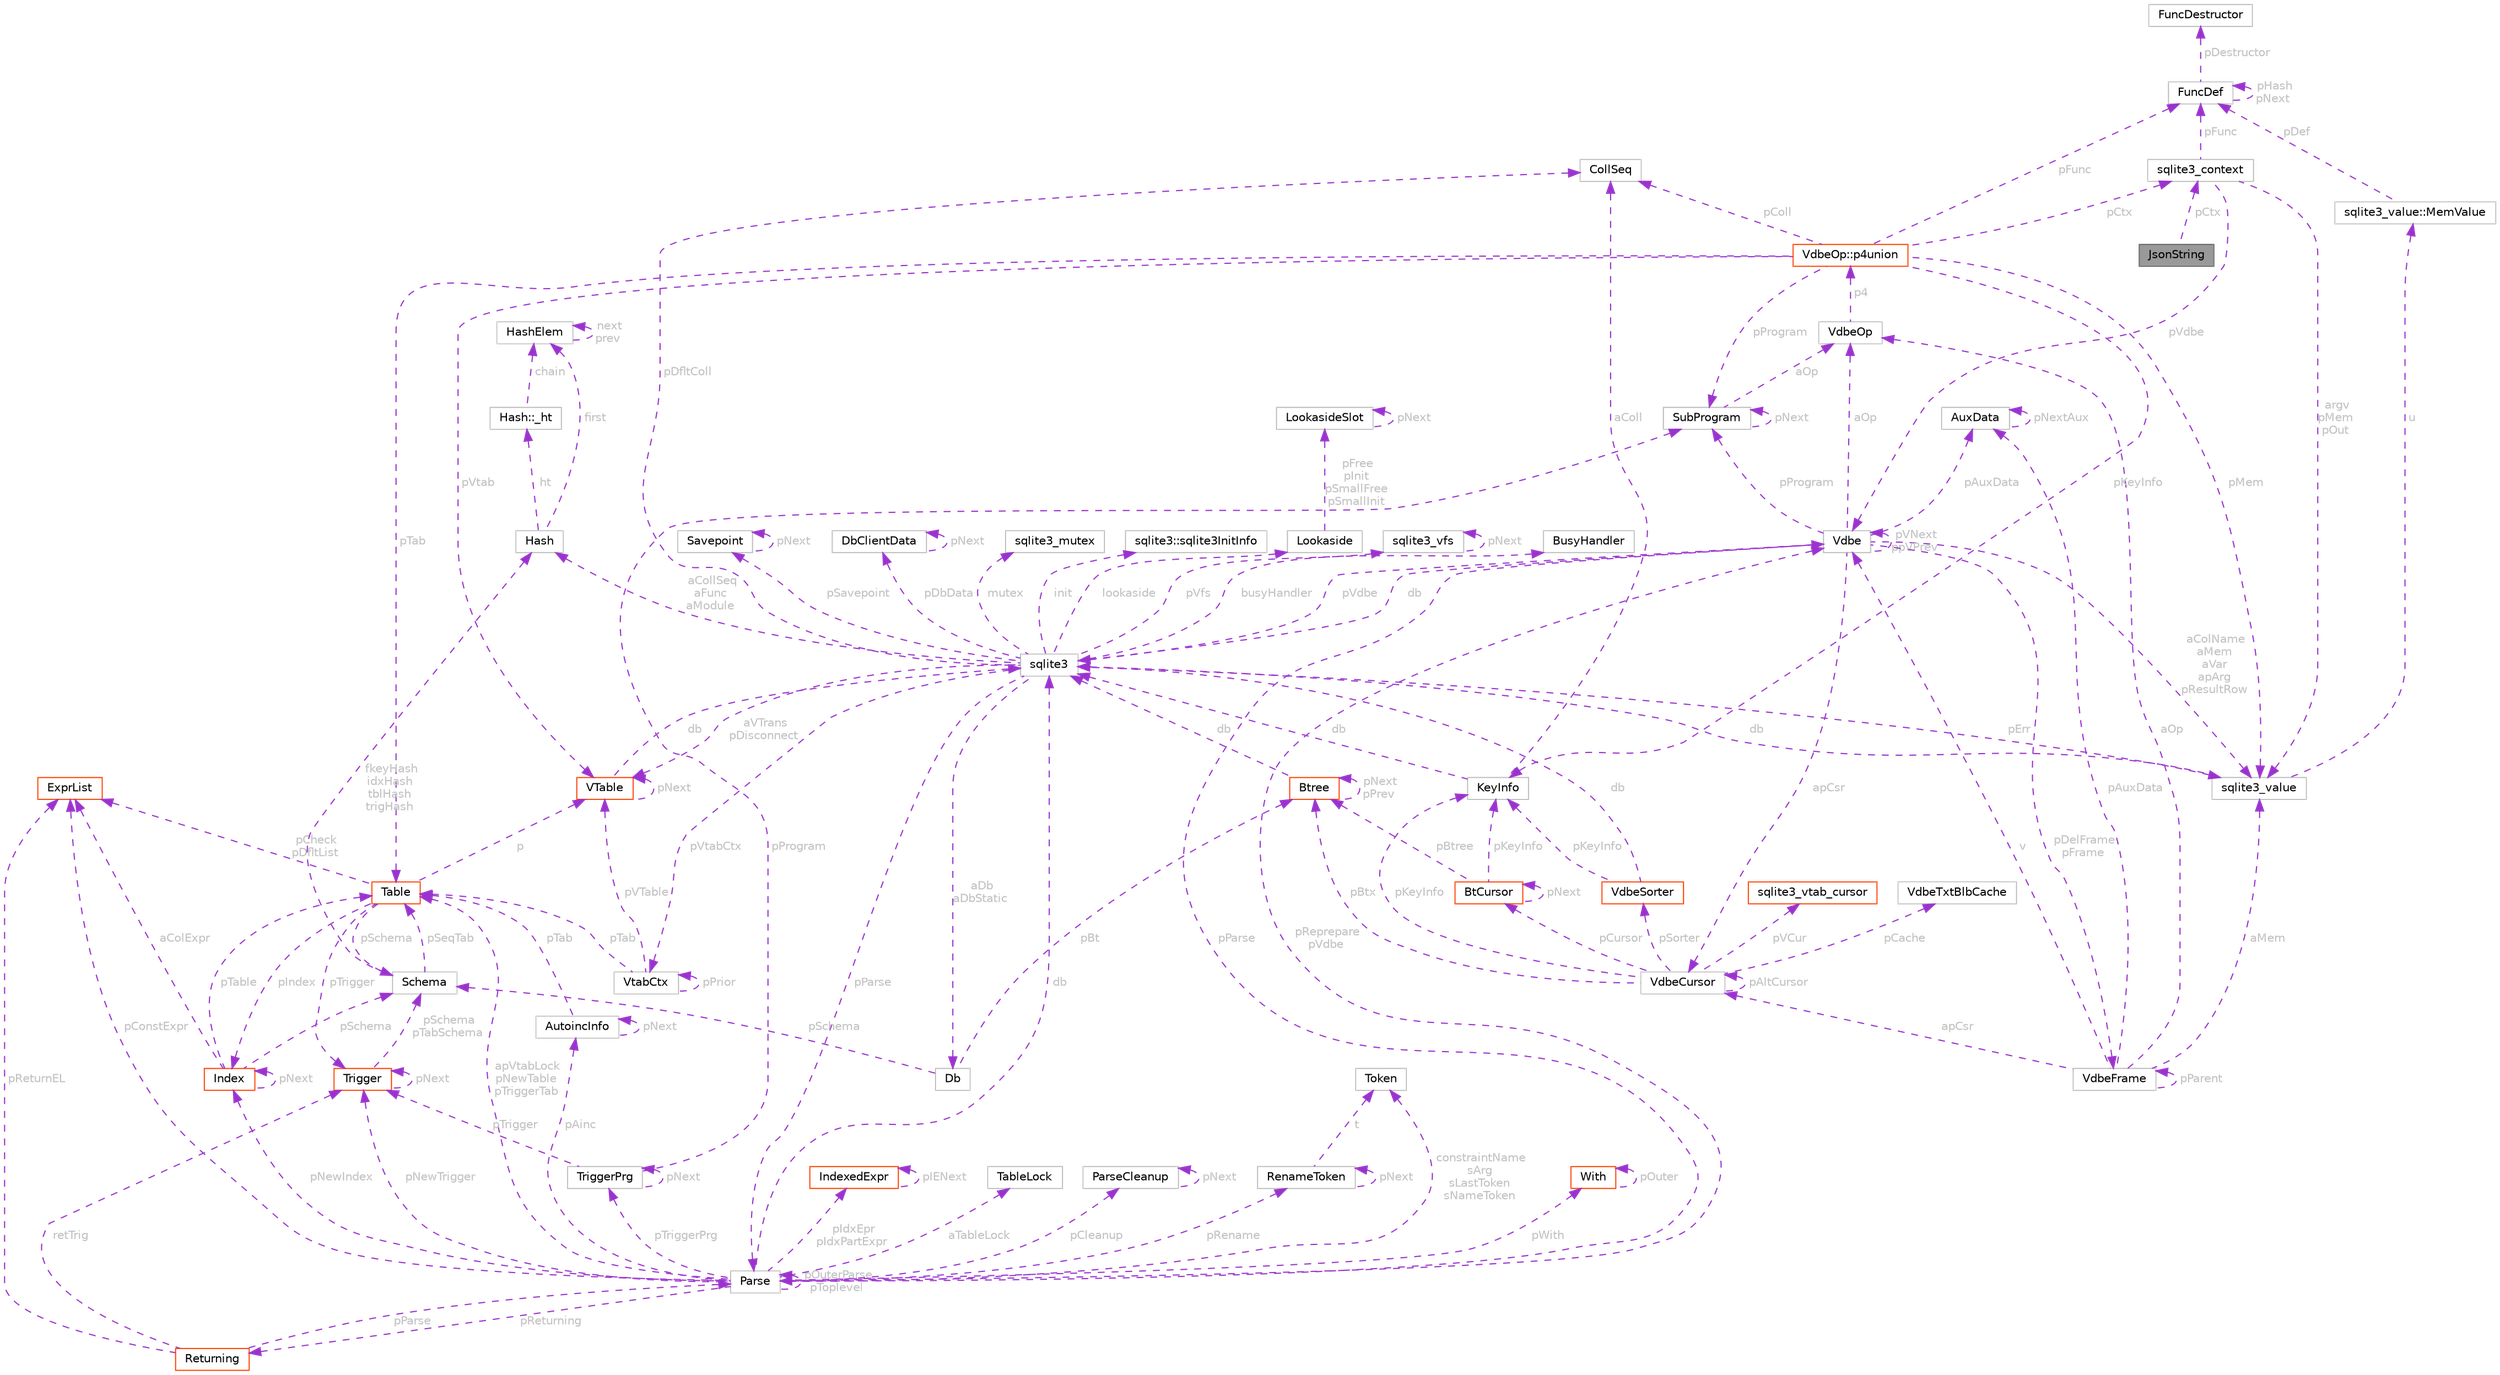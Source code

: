 digraph "JsonString"
{
 // LATEX_PDF_SIZE
  bgcolor="transparent";
  edge [fontname=Helvetica,fontsize=10,labelfontname=Helvetica,labelfontsize=10];
  node [fontname=Helvetica,fontsize=10,shape=box,height=0.2,width=0.4];
  Node1 [id="Node000001",label="JsonString",height=0.2,width=0.4,color="gray40", fillcolor="grey60", style="filled", fontcolor="black",tooltip=" "];
  Node2 -> Node1 [id="edge1_Node000001_Node000002",dir="back",color="darkorchid3",style="dashed",tooltip=" ",label=" pCtx",fontcolor="grey" ];
  Node2 [id="Node000002",label="sqlite3_context",height=0.2,width=0.4,color="grey75", fillcolor="white", style="filled",URL="$structsqlite3__context.html",tooltip=" "];
  Node3 -> Node2 [id="edge2_Node000002_Node000003",dir="back",color="darkorchid3",style="dashed",tooltip=" ",label=" argv\npMem\npOut",fontcolor="grey" ];
  Node3 [id="Node000003",label="sqlite3_value",height=0.2,width=0.4,color="grey75", fillcolor="white", style="filled",URL="$structsqlite3__value.html",tooltip=" "];
  Node4 -> Node3 [id="edge3_Node000003_Node000004",dir="back",color="darkorchid3",style="dashed",tooltip=" ",label=" u",fontcolor="grey" ];
  Node4 [id="Node000004",label="sqlite3_value::MemValue",height=0.2,width=0.4,color="grey75", fillcolor="white", style="filled",URL="$unionsqlite3__value_1_1MemValue.html",tooltip=" "];
  Node5 -> Node4 [id="edge4_Node000004_Node000005",dir="back",color="darkorchid3",style="dashed",tooltip=" ",label=" pDef",fontcolor="grey" ];
  Node5 [id="Node000005",label="FuncDef",height=0.2,width=0.4,color="grey75", fillcolor="white", style="filled",URL="$structFuncDef.html",tooltip=" "];
  Node5 -> Node5 [id="edge5_Node000005_Node000005",dir="back",color="darkorchid3",style="dashed",tooltip=" ",label=" pHash\npNext",fontcolor="grey" ];
  Node6 -> Node5 [id="edge6_Node000005_Node000006",dir="back",color="darkorchid3",style="dashed",tooltip=" ",label=" pDestructor",fontcolor="grey" ];
  Node6 [id="Node000006",label="FuncDestructor",height=0.2,width=0.4,color="grey75", fillcolor="white", style="filled",URL="$structFuncDestructor.html",tooltip=" "];
  Node7 -> Node3 [id="edge7_Node000003_Node000007",dir="back",color="darkorchid3",style="dashed",tooltip=" ",label=" db",fontcolor="grey" ];
  Node7 [id="Node000007",label="sqlite3",height=0.2,width=0.4,color="grey75", fillcolor="white", style="filled",URL="$structsqlite3.html",tooltip=" "];
  Node8 -> Node7 [id="edge8_Node000007_Node000008",dir="back",color="darkorchid3",style="dashed",tooltip=" ",label=" pVfs",fontcolor="grey" ];
  Node8 [id="Node000008",label="sqlite3_vfs",height=0.2,width=0.4,color="grey75", fillcolor="white", style="filled",URL="$structsqlite3__vfs.html",tooltip=" "];
  Node8 -> Node8 [id="edge9_Node000008_Node000008",dir="back",color="darkorchid3",style="dashed",tooltip=" ",label=" pNext",fontcolor="grey" ];
  Node9 -> Node7 [id="edge10_Node000007_Node000009",dir="back",color="darkorchid3",style="dashed",tooltip=" ",label=" pVdbe",fontcolor="grey" ];
  Node9 [id="Node000009",label="Vdbe",height=0.2,width=0.4,color="grey75", fillcolor="white", style="filled",URL="$structVdbe.html",tooltip=" "];
  Node7 -> Node9 [id="edge11_Node000009_Node000007",dir="back",color="darkorchid3",style="dashed",tooltip=" ",label=" db",fontcolor="grey" ];
  Node9 -> Node9 [id="edge12_Node000009_Node000009",dir="back",color="darkorchid3",style="dashed",tooltip=" ",label=" pVNext\nppVPrev",fontcolor="grey" ];
  Node10 -> Node9 [id="edge13_Node000009_Node000010",dir="back",color="darkorchid3",style="dashed",tooltip=" ",label=" pParse",fontcolor="grey" ];
  Node10 [id="Node000010",label="Parse",height=0.2,width=0.4,color="grey75", fillcolor="white", style="filled",URL="$structParse.html",tooltip=" "];
  Node7 -> Node10 [id="edge14_Node000010_Node000007",dir="back",color="darkorchid3",style="dashed",tooltip=" ",label=" db",fontcolor="grey" ];
  Node9 -> Node10 [id="edge15_Node000010_Node000009",dir="back",color="darkorchid3",style="dashed",tooltip=" ",label=" pReprepare\npVdbe",fontcolor="grey" ];
  Node11 -> Node10 [id="edge16_Node000010_Node000011",dir="back",color="darkorchid3",style="dashed",tooltip=" ",label=" pConstExpr",fontcolor="grey" ];
  Node11 [id="Node000011",label="ExprList",height=0.2,width=0.4,color="orangered", fillcolor="white", style="filled",URL="$structExprList.html",tooltip=" "];
  Node43 -> Node10 [id="edge17_Node000010_Node000043",dir="back",color="darkorchid3",style="dashed",tooltip=" ",label=" pIdxEpr\npIdxPartExpr",fontcolor="grey" ];
  Node43 [id="Node000043",label="IndexedExpr",height=0.2,width=0.4,color="orangered", fillcolor="white", style="filled",URL="$structIndexedExpr.html",tooltip=" "];
  Node43 -> Node43 [id="edge18_Node000043_Node000043",dir="back",color="darkorchid3",style="dashed",tooltip=" ",label=" pIENext",fontcolor="grey" ];
  Node44 -> Node10 [id="edge19_Node000010_Node000044",dir="back",color="darkorchid3",style="dashed",tooltip=" ",label=" aTableLock",fontcolor="grey" ];
  Node44 [id="Node000044",label="TableLock",height=0.2,width=0.4,color="grey75", fillcolor="white", style="filled",URL="$structTableLock.html",tooltip=" "];
  Node45 -> Node10 [id="edge20_Node000010_Node000045",dir="back",color="darkorchid3",style="dashed",tooltip=" ",label=" pAinc",fontcolor="grey" ];
  Node45 [id="Node000045",label="AutoincInfo",height=0.2,width=0.4,color="grey75", fillcolor="white", style="filled",URL="$structAutoincInfo.html",tooltip=" "];
  Node45 -> Node45 [id="edge21_Node000045_Node000045",dir="back",color="darkorchid3",style="dashed",tooltip=" ",label=" pNext",fontcolor="grey" ];
  Node17 -> Node45 [id="edge22_Node000045_Node000017",dir="back",color="darkorchid3",style="dashed",tooltip=" ",label=" pTab",fontcolor="grey" ];
  Node17 [id="Node000017",label="Table",height=0.2,width=0.4,color="orangered", fillcolor="white", style="filled",URL="$structTable.html",tooltip=" "];
  Node19 -> Node17 [id="edge23_Node000017_Node000019",dir="back",color="darkorchid3",style="dashed",tooltip=" ",label=" pIndex",fontcolor="grey" ];
  Node19 [id="Node000019",label="Index",height=0.2,width=0.4,color="orangered", fillcolor="white", style="filled",URL="$structIndex.html",tooltip=" "];
  Node17 -> Node19 [id="edge24_Node000019_Node000017",dir="back",color="darkorchid3",style="dashed",tooltip=" ",label=" pTable",fontcolor="grey" ];
  Node19 -> Node19 [id="edge25_Node000019_Node000019",dir="back",color="darkorchid3",style="dashed",tooltip=" ",label=" pNext",fontcolor="grey" ];
  Node20 -> Node19 [id="edge26_Node000019_Node000020",dir="back",color="darkorchid3",style="dashed",tooltip=" ",label=" pSchema",fontcolor="grey" ];
  Node20 [id="Node000020",label="Schema",height=0.2,width=0.4,color="grey75", fillcolor="white", style="filled",URL="$structSchema.html",tooltip=" "];
  Node21 -> Node20 [id="edge27_Node000020_Node000021",dir="back",color="darkorchid3",style="dashed",tooltip=" ",label=" fkeyHash\nidxHash\ntblHash\ntrigHash",fontcolor="grey" ];
  Node21 [id="Node000021",label="Hash",height=0.2,width=0.4,color="grey75", fillcolor="white", style="filled",URL="$structHash.html",tooltip=" "];
  Node22 -> Node21 [id="edge28_Node000021_Node000022",dir="back",color="darkorchid3",style="dashed",tooltip=" ",label=" first",fontcolor="grey" ];
  Node22 [id="Node000022",label="HashElem",height=0.2,width=0.4,color="grey75", fillcolor="white", style="filled",URL="$structHashElem.html",tooltip=" "];
  Node22 -> Node22 [id="edge29_Node000022_Node000022",dir="back",color="darkorchid3",style="dashed",tooltip=" ",label=" next\nprev",fontcolor="grey" ];
  Node23 -> Node21 [id="edge30_Node000021_Node000023",dir="back",color="darkorchid3",style="dashed",tooltip=" ",label=" ht",fontcolor="grey" ];
  Node23 [id="Node000023",label="Hash::_ht",height=0.2,width=0.4,color="grey75", fillcolor="white", style="filled",URL="$structHash_1_1__ht.html",tooltip=" "];
  Node22 -> Node23 [id="edge31_Node000023_Node000022",dir="back",color="darkorchid3",style="dashed",tooltip=" ",label=" chain",fontcolor="grey" ];
  Node17 -> Node20 [id="edge32_Node000020_Node000017",dir="back",color="darkorchid3",style="dashed",tooltip=" ",label=" pSeqTab",fontcolor="grey" ];
  Node11 -> Node19 [id="edge33_Node000019_Node000011",dir="back",color="darkorchid3",style="dashed",tooltip=" ",label=" aColExpr",fontcolor="grey" ];
  Node11 -> Node17 [id="edge34_Node000017_Node000011",dir="back",color="darkorchid3",style="dashed",tooltip=" ",label=" pCheck\npDfltList",fontcolor="grey" ];
  Node31 -> Node17 [id="edge35_Node000017_Node000031",dir="back",color="darkorchid3",style="dashed",tooltip=" ",label=" p",fontcolor="grey" ];
  Node31 [id="Node000031",label="VTable",height=0.2,width=0.4,color="orangered", fillcolor="white", style="filled",URL="$structVTable.html",tooltip=" "];
  Node7 -> Node31 [id="edge36_Node000031_Node000007",dir="back",color="darkorchid3",style="dashed",tooltip=" ",label=" db",fontcolor="grey" ];
  Node31 -> Node31 [id="edge37_Node000031_Node000031",dir="back",color="darkorchid3",style="dashed",tooltip=" ",label=" pNext",fontcolor="grey" ];
  Node25 -> Node17 [id="edge38_Node000017_Node000025",dir="back",color="darkorchid3",style="dashed",tooltip=" ",label=" pTrigger",fontcolor="grey" ];
  Node25 [id="Node000025",label="Trigger",height=0.2,width=0.4,color="orangered", fillcolor="white", style="filled",URL="$structTrigger.html",tooltip=" "];
  Node20 -> Node25 [id="edge39_Node000025_Node000020",dir="back",color="darkorchid3",style="dashed",tooltip=" ",label=" pSchema\npTabSchema",fontcolor="grey" ];
  Node25 -> Node25 [id="edge40_Node000025_Node000025",dir="back",color="darkorchid3",style="dashed",tooltip=" ",label=" pNext",fontcolor="grey" ];
  Node20 -> Node17 [id="edge41_Node000017_Node000020",dir="back",color="darkorchid3",style="dashed",tooltip=" ",label=" pSchema",fontcolor="grey" ];
  Node10 -> Node10 [id="edge42_Node000010_Node000010",dir="back",color="darkorchid3",style="dashed",tooltip=" ",label=" pOuterParse\npToplevel",fontcolor="grey" ];
  Node17 -> Node10 [id="edge43_Node000010_Node000017",dir="back",color="darkorchid3",style="dashed",tooltip=" ",label=" apVtabLock\npNewTable\npTriggerTab",fontcolor="grey" ];
  Node46 -> Node10 [id="edge44_Node000010_Node000046",dir="back",color="darkorchid3",style="dashed",tooltip=" ",label=" pTriggerPrg",fontcolor="grey" ];
  Node46 [id="Node000046",label="TriggerPrg",height=0.2,width=0.4,color="grey75", fillcolor="white", style="filled",URL="$structTriggerPrg.html",tooltip=" "];
  Node25 -> Node46 [id="edge45_Node000046_Node000025",dir="back",color="darkorchid3",style="dashed",tooltip=" ",label=" pTrigger",fontcolor="grey" ];
  Node46 -> Node46 [id="edge46_Node000046_Node000046",dir="back",color="darkorchid3",style="dashed",tooltip=" ",label=" pNext",fontcolor="grey" ];
  Node47 -> Node46 [id="edge47_Node000046_Node000047",dir="back",color="darkorchid3",style="dashed",tooltip=" ",label=" pProgram",fontcolor="grey" ];
  Node47 [id="Node000047",label="SubProgram",height=0.2,width=0.4,color="grey75", fillcolor="white", style="filled",URL="$structSubProgram.html",tooltip=" "];
  Node48 -> Node47 [id="edge48_Node000047_Node000048",dir="back",color="darkorchid3",style="dashed",tooltip=" ",label=" aOp",fontcolor="grey" ];
  Node48 [id="Node000048",label="VdbeOp",height=0.2,width=0.4,color="grey75", fillcolor="white", style="filled",URL="$structVdbeOp.html",tooltip=" "];
  Node49 -> Node48 [id="edge49_Node000048_Node000049",dir="back",color="darkorchid3",style="dashed",tooltip=" ",label=" p4",fontcolor="grey" ];
  Node49 [id="Node000049",label="VdbeOp::p4union",height=0.2,width=0.4,color="orangered", fillcolor="white", style="filled",URL="$unionVdbeOp_1_1p4union.html",tooltip=" "];
  Node5 -> Node49 [id="edge50_Node000049_Node000005",dir="back",color="darkorchid3",style="dashed",tooltip=" ",label=" pFunc",fontcolor="grey" ];
  Node2 -> Node49 [id="edge51_Node000049_Node000002",dir="back",color="darkorchid3",style="dashed",tooltip=" ",label=" pCtx",fontcolor="grey" ];
  Node50 -> Node49 [id="edge52_Node000049_Node000050",dir="back",color="darkorchid3",style="dashed",tooltip=" ",label=" pColl",fontcolor="grey" ];
  Node50 [id="Node000050",label="CollSeq",height=0.2,width=0.4,color="grey75", fillcolor="white", style="filled",URL="$structCollSeq.html",tooltip=" "];
  Node3 -> Node49 [id="edge53_Node000049_Node000003",dir="back",color="darkorchid3",style="dashed",tooltip=" ",label=" pMem",fontcolor="grey" ];
  Node31 -> Node49 [id="edge54_Node000049_Node000031",dir="back",color="darkorchid3",style="dashed",tooltip=" ",label=" pVtab",fontcolor="grey" ];
  Node51 -> Node49 [id="edge55_Node000049_Node000051",dir="back",color="darkorchid3",style="dashed",tooltip=" ",label=" pKeyInfo",fontcolor="grey" ];
  Node51 [id="Node000051",label="KeyInfo",height=0.2,width=0.4,color="grey75", fillcolor="white", style="filled",URL="$structKeyInfo.html",tooltip=" "];
  Node7 -> Node51 [id="edge56_Node000051_Node000007",dir="back",color="darkorchid3",style="dashed",tooltip=" ",label=" db",fontcolor="grey" ];
  Node50 -> Node51 [id="edge57_Node000051_Node000050",dir="back",color="darkorchid3",style="dashed",tooltip=" ",label=" aColl",fontcolor="grey" ];
  Node47 -> Node49 [id="edge58_Node000049_Node000047",dir="back",color="darkorchid3",style="dashed",tooltip=" ",label=" pProgram",fontcolor="grey" ];
  Node17 -> Node49 [id="edge59_Node000049_Node000017",dir="back",color="darkorchid3",style="dashed",tooltip=" ",label=" pTab",fontcolor="grey" ];
  Node47 -> Node47 [id="edge60_Node000047_Node000047",dir="back",color="darkorchid3",style="dashed",tooltip=" ",label=" pNext",fontcolor="grey" ];
  Node53 -> Node10 [id="edge61_Node000010_Node000053",dir="back",color="darkorchid3",style="dashed",tooltip=" ",label=" pCleanup",fontcolor="grey" ];
  Node53 [id="Node000053",label="ParseCleanup",height=0.2,width=0.4,color="grey75", fillcolor="white", style="filled",URL="$structParseCleanup.html",tooltip=" "];
  Node53 -> Node53 [id="edge62_Node000053_Node000053",dir="back",color="darkorchid3",style="dashed",tooltip=" ",label=" pNext",fontcolor="grey" ];
  Node54 -> Node10 [id="edge63_Node000010_Node000054",dir="back",color="darkorchid3",style="dashed",tooltip=" ",label=" constraintName\nsArg\nsLastToken\nsNameToken",fontcolor="grey" ];
  Node54 [id="Node000054",label="Token",height=0.2,width=0.4,color="grey75", fillcolor="white", style="filled",URL="$structToken.html",tooltip=" "];
  Node55 -> Node10 [id="edge64_Node000010_Node000055",dir="back",color="darkorchid3",style="dashed",tooltip=" ",label=" pReturning",fontcolor="grey" ];
  Node55 [id="Node000055",label="Returning",height=0.2,width=0.4,color="orangered", fillcolor="white", style="filled",URL="$structReturning.html",tooltip=" "];
  Node10 -> Node55 [id="edge65_Node000055_Node000010",dir="back",color="darkorchid3",style="dashed",tooltip=" ",label=" pParse",fontcolor="grey" ];
  Node11 -> Node55 [id="edge66_Node000055_Node000011",dir="back",color="darkorchid3",style="dashed",tooltip=" ",label=" pReturnEL",fontcolor="grey" ];
  Node25 -> Node55 [id="edge67_Node000055_Node000025",dir="back",color="darkorchid3",style="dashed",tooltip=" ",label=" retTrig",fontcolor="grey" ];
  Node19 -> Node10 [id="edge68_Node000010_Node000019",dir="back",color="darkorchid3",style="dashed",tooltip=" ",label=" pNewIndex",fontcolor="grey" ];
  Node25 -> Node10 [id="edge69_Node000010_Node000025",dir="back",color="darkorchid3",style="dashed",tooltip=" ",label=" pNewTrigger",fontcolor="grey" ];
  Node37 -> Node10 [id="edge70_Node000010_Node000037",dir="back",color="darkorchid3",style="dashed",tooltip=" ",label=" pWith",fontcolor="grey" ];
  Node37 [id="Node000037",label="With",height=0.2,width=0.4,color="orangered", fillcolor="white", style="filled",URL="$structWith.html",tooltip=" "];
  Node37 -> Node37 [id="edge71_Node000037_Node000037",dir="back",color="darkorchid3",style="dashed",tooltip=" ",label=" pOuter",fontcolor="grey" ];
  Node56 -> Node10 [id="edge72_Node000010_Node000056",dir="back",color="darkorchid3",style="dashed",tooltip=" ",label=" pRename",fontcolor="grey" ];
  Node56 [id="Node000056",label="RenameToken",height=0.2,width=0.4,color="grey75", fillcolor="white", style="filled",URL="$structRenameToken.html",tooltip=" "];
  Node54 -> Node56 [id="edge73_Node000056_Node000054",dir="back",color="darkorchid3",style="dashed",tooltip=" ",label=" t",fontcolor="grey" ];
  Node56 -> Node56 [id="edge74_Node000056_Node000056",dir="back",color="darkorchid3",style="dashed",tooltip=" ",label=" pNext",fontcolor="grey" ];
  Node3 -> Node9 [id="edge75_Node000009_Node000003",dir="back",color="darkorchid3",style="dashed",tooltip=" ",label=" aColName\naMem\naVar\napArg\npResultRow",fontcolor="grey" ];
  Node57 -> Node9 [id="edge76_Node000009_Node000057",dir="back",color="darkorchid3",style="dashed",tooltip=" ",label=" apCsr",fontcolor="grey" ];
  Node57 [id="Node000057",label="VdbeCursor",height=0.2,width=0.4,color="grey75", fillcolor="white", style="filled",URL="$structVdbeCursor.html",tooltip=" "];
  Node58 -> Node57 [id="edge77_Node000057_Node000058",dir="back",color="darkorchid3",style="dashed",tooltip=" ",label=" pBtx",fontcolor="grey" ];
  Node58 [id="Node000058",label="Btree",height=0.2,width=0.4,color="orangered", fillcolor="white", style="filled",URL="$structBtree.html",tooltip=" "];
  Node7 -> Node58 [id="edge78_Node000058_Node000007",dir="back",color="darkorchid3",style="dashed",tooltip=" ",label=" db",fontcolor="grey" ];
  Node58 -> Node58 [id="edge79_Node000058_Node000058",dir="back",color="darkorchid3",style="dashed",tooltip=" ",label=" pNext\npPrev",fontcolor="grey" ];
  Node57 -> Node57 [id="edge80_Node000057_Node000057",dir="back",color="darkorchid3",style="dashed",tooltip=" ",label=" pAltCursor",fontcolor="grey" ];
  Node71 -> Node57 [id="edge81_Node000057_Node000071",dir="back",color="darkorchid3",style="dashed",tooltip=" ",label=" pCursor",fontcolor="grey" ];
  Node71 [id="Node000071",label="BtCursor",height=0.2,width=0.4,color="orangered", fillcolor="white", style="filled",URL="$structBtCursor.html",tooltip=" "];
  Node58 -> Node71 [id="edge82_Node000071_Node000058",dir="back",color="darkorchid3",style="dashed",tooltip=" ",label=" pBtree",fontcolor="grey" ];
  Node71 -> Node71 [id="edge83_Node000071_Node000071",dir="back",color="darkorchid3",style="dashed",tooltip=" ",label=" pNext",fontcolor="grey" ];
  Node51 -> Node71 [id="edge84_Node000071_Node000051",dir="back",color="darkorchid3",style="dashed",tooltip=" ",label=" pKeyInfo",fontcolor="grey" ];
  Node76 -> Node57 [id="edge85_Node000057_Node000076",dir="back",color="darkorchid3",style="dashed",tooltip=" ",label=" pVCur",fontcolor="grey" ];
  Node76 [id="Node000076",label="sqlite3_vtab_cursor",height=0.2,width=0.4,color="orangered", fillcolor="white", style="filled",URL="$structsqlite3__vtab__cursor.html",tooltip=" "];
  Node77 -> Node57 [id="edge86_Node000057_Node000077",dir="back",color="darkorchid3",style="dashed",tooltip=" ",label=" pSorter",fontcolor="grey" ];
  Node77 [id="Node000077",label="VdbeSorter",height=0.2,width=0.4,color="orangered", fillcolor="white", style="filled",URL="$structVdbeSorter.html",tooltip=" "];
  Node7 -> Node77 [id="edge87_Node000077_Node000007",dir="back",color="darkorchid3",style="dashed",tooltip=" ",label=" db",fontcolor="grey" ];
  Node51 -> Node77 [id="edge88_Node000077_Node000051",dir="back",color="darkorchid3",style="dashed",tooltip=" ",label=" pKeyInfo",fontcolor="grey" ];
  Node51 -> Node57 [id="edge89_Node000057_Node000051",dir="back",color="darkorchid3",style="dashed",tooltip=" ",label=" pKeyInfo",fontcolor="grey" ];
  Node87 -> Node57 [id="edge90_Node000057_Node000087",dir="back",color="darkorchid3",style="dashed",tooltip=" ",label=" pCache",fontcolor="grey" ];
  Node87 [id="Node000087",label="VdbeTxtBlbCache",height=0.2,width=0.4,color="grey75", fillcolor="white", style="filled",URL="$structVdbeTxtBlbCache.html",tooltip=" "];
  Node48 -> Node9 [id="edge91_Node000009_Node000048",dir="back",color="darkorchid3",style="dashed",tooltip=" ",label=" aOp",fontcolor="grey" ];
  Node88 -> Node9 [id="edge92_Node000009_Node000088",dir="back",color="darkorchid3",style="dashed",tooltip=" ",label=" pDelFrame\npFrame",fontcolor="grey" ];
  Node88 [id="Node000088",label="VdbeFrame",height=0.2,width=0.4,color="grey75", fillcolor="white", style="filled",URL="$structVdbeFrame.html",tooltip=" "];
  Node9 -> Node88 [id="edge93_Node000088_Node000009",dir="back",color="darkorchid3",style="dashed",tooltip=" ",label=" v",fontcolor="grey" ];
  Node88 -> Node88 [id="edge94_Node000088_Node000088",dir="back",color="darkorchid3",style="dashed",tooltip=" ",label=" pParent",fontcolor="grey" ];
  Node48 -> Node88 [id="edge95_Node000088_Node000048",dir="back",color="darkorchid3",style="dashed",tooltip=" ",label=" aOp",fontcolor="grey" ];
  Node3 -> Node88 [id="edge96_Node000088_Node000003",dir="back",color="darkorchid3",style="dashed",tooltip=" ",label=" aMem",fontcolor="grey" ];
  Node57 -> Node88 [id="edge97_Node000088_Node000057",dir="back",color="darkorchid3",style="dashed",tooltip=" ",label=" apCsr",fontcolor="grey" ];
  Node89 -> Node88 [id="edge98_Node000088_Node000089",dir="back",color="darkorchid3",style="dashed",tooltip=" ",label=" pAuxData",fontcolor="grey" ];
  Node89 [id="Node000089",label="AuxData",height=0.2,width=0.4,color="grey75", fillcolor="white", style="filled",URL="$structAuxData.html",tooltip=" "];
  Node89 -> Node89 [id="edge99_Node000089_Node000089",dir="back",color="darkorchid3",style="dashed",tooltip=" ",label=" pNextAux",fontcolor="grey" ];
  Node47 -> Node9 [id="edge100_Node000009_Node000047",dir="back",color="darkorchid3",style="dashed",tooltip=" ",label=" pProgram",fontcolor="grey" ];
  Node89 -> Node9 [id="edge101_Node000009_Node000089",dir="back",color="darkorchid3",style="dashed",tooltip=" ",label=" pAuxData",fontcolor="grey" ];
  Node50 -> Node7 [id="edge102_Node000007_Node000050",dir="back",color="darkorchid3",style="dashed",tooltip=" ",label=" pDfltColl",fontcolor="grey" ];
  Node74 -> Node7 [id="edge103_Node000007_Node000074",dir="back",color="darkorchid3",style="dashed",tooltip=" ",label=" mutex",fontcolor="grey" ];
  Node74 [id="Node000074",label="sqlite3_mutex",height=0.2,width=0.4,color="grey75", fillcolor="white", style="filled",URL="$structsqlite3__mutex.html",tooltip=" "];
  Node90 -> Node7 [id="edge104_Node000007_Node000090",dir="back",color="darkorchid3",style="dashed",tooltip=" ",label=" aDb\naDbStatic",fontcolor="grey" ];
  Node90 [id="Node000090",label="Db",height=0.2,width=0.4,color="grey75", fillcolor="white", style="filled",URL="$structDb.html",tooltip=" "];
  Node58 -> Node90 [id="edge105_Node000090_Node000058",dir="back",color="darkorchid3",style="dashed",tooltip=" ",label=" pBt",fontcolor="grey" ];
  Node20 -> Node90 [id="edge106_Node000090_Node000020",dir="back",color="darkorchid3",style="dashed",tooltip=" ",label=" pSchema",fontcolor="grey" ];
  Node91 -> Node7 [id="edge107_Node000007_Node000091",dir="back",color="darkorchid3",style="dashed",tooltip=" ",label=" init",fontcolor="grey" ];
  Node91 [id="Node000091",label="sqlite3::sqlite3InitInfo",height=0.2,width=0.4,color="grey75", fillcolor="white", style="filled",URL="$structsqlite3_1_1sqlite3InitInfo.html",tooltip=" "];
  Node10 -> Node7 [id="edge108_Node000007_Node000010",dir="back",color="darkorchid3",style="dashed",tooltip=" ",label=" pParse",fontcolor="grey" ];
  Node3 -> Node7 [id="edge109_Node000007_Node000003",dir="back",color="darkorchid3",style="dashed",tooltip=" ",label=" pErr",fontcolor="grey" ];
  Node92 -> Node7 [id="edge110_Node000007_Node000092",dir="back",color="darkorchid3",style="dashed",tooltip=" ",label=" lookaside",fontcolor="grey" ];
  Node92 [id="Node000092",label="Lookaside",height=0.2,width=0.4,color="grey75", fillcolor="white", style="filled",URL="$structLookaside.html",tooltip=" "];
  Node93 -> Node92 [id="edge111_Node000092_Node000093",dir="back",color="darkorchid3",style="dashed",tooltip=" ",label=" pFree\npInit\npSmallFree\npSmallInit",fontcolor="grey" ];
  Node93 [id="Node000093",label="LookasideSlot",height=0.2,width=0.4,color="grey75", fillcolor="white", style="filled",URL="$structLookasideSlot.html",tooltip=" "];
  Node93 -> Node93 [id="edge112_Node000093_Node000093",dir="back",color="darkorchid3",style="dashed",tooltip=" ",label=" pNext",fontcolor="grey" ];
  Node21 -> Node7 [id="edge113_Node000007_Node000021",dir="back",color="darkorchid3",style="dashed",tooltip=" ",label=" aCollSeq\naFunc\naModule",fontcolor="grey" ];
  Node94 -> Node7 [id="edge114_Node000007_Node000094",dir="back",color="darkorchid3",style="dashed",tooltip=" ",label=" pVtabCtx",fontcolor="grey" ];
  Node94 [id="Node000094",label="VtabCtx",height=0.2,width=0.4,color="grey75", fillcolor="white", style="filled",URL="$structVtabCtx.html",tooltip=" "];
  Node31 -> Node94 [id="edge115_Node000094_Node000031",dir="back",color="darkorchid3",style="dashed",tooltip=" ",label=" pVTable",fontcolor="grey" ];
  Node17 -> Node94 [id="edge116_Node000094_Node000017",dir="back",color="darkorchid3",style="dashed",tooltip=" ",label=" pTab",fontcolor="grey" ];
  Node94 -> Node94 [id="edge117_Node000094_Node000094",dir="back",color="darkorchid3",style="dashed",tooltip=" ",label=" pPrior",fontcolor="grey" ];
  Node31 -> Node7 [id="edge118_Node000007_Node000031",dir="back",color="darkorchid3",style="dashed",tooltip=" ",label=" aVTrans\npDisconnect",fontcolor="grey" ];
  Node95 -> Node7 [id="edge119_Node000007_Node000095",dir="back",color="darkorchid3",style="dashed",tooltip=" ",label=" busyHandler",fontcolor="grey" ];
  Node95 [id="Node000095",label="BusyHandler",height=0.2,width=0.4,color="grey75", fillcolor="white", style="filled",URL="$structBusyHandler.html",tooltip=" "];
  Node96 -> Node7 [id="edge120_Node000007_Node000096",dir="back",color="darkorchid3",style="dashed",tooltip=" ",label=" pSavepoint",fontcolor="grey" ];
  Node96 [id="Node000096",label="Savepoint",height=0.2,width=0.4,color="grey75", fillcolor="white", style="filled",URL="$structSavepoint.html",tooltip=" "];
  Node96 -> Node96 [id="edge121_Node000096_Node000096",dir="back",color="darkorchid3",style="dashed",tooltip=" ",label=" pNext",fontcolor="grey" ];
  Node97 -> Node7 [id="edge122_Node000007_Node000097",dir="back",color="darkorchid3",style="dashed",tooltip=" ",label=" pDbData",fontcolor="grey" ];
  Node97 [id="Node000097",label="DbClientData",height=0.2,width=0.4,color="grey75", fillcolor="white", style="filled",URL="$structDbClientData.html",tooltip=" "];
  Node97 -> Node97 [id="edge123_Node000097_Node000097",dir="back",color="darkorchid3",style="dashed",tooltip=" ",label=" pNext",fontcolor="grey" ];
  Node5 -> Node2 [id="edge124_Node000002_Node000005",dir="back",color="darkorchid3",style="dashed",tooltip=" ",label=" pFunc",fontcolor="grey" ];
  Node9 -> Node2 [id="edge125_Node000002_Node000009",dir="back",color="darkorchid3",style="dashed",tooltip=" ",label=" pVdbe",fontcolor="grey" ];
}
